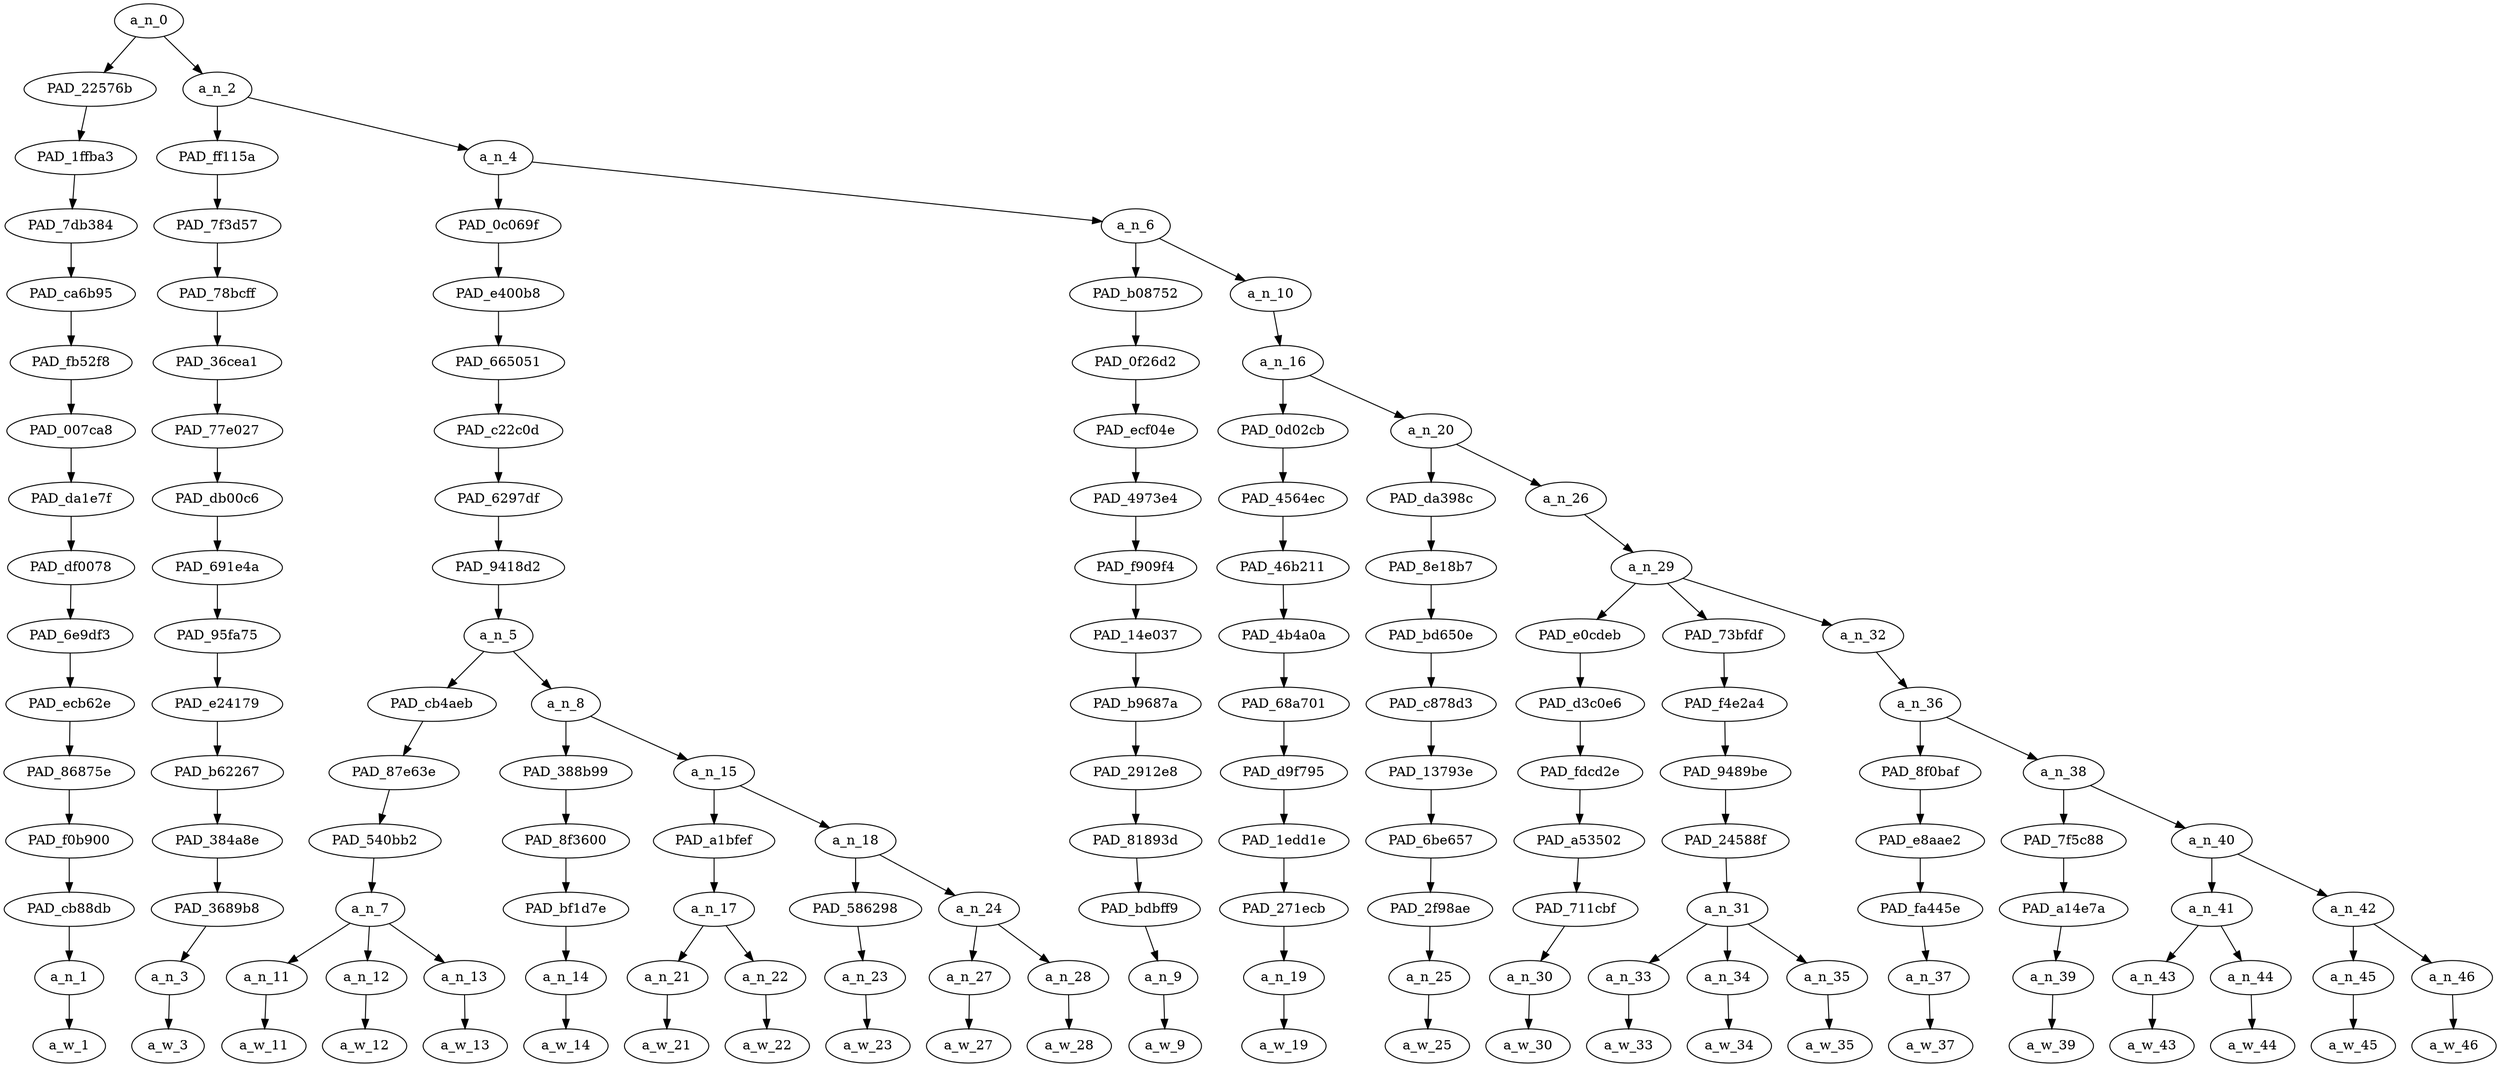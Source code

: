 strict digraph "" {
	a_n_0	[div_dir=1,
		index=0,
		level=15,
		pos="2.353515625,15!",
		text_span="[0, 1, 2, 3, 4, 5, 6, 7, 8, 9, 10, 11, 12, 13, 14, 15, 16, 17, 18, 19, 20, 21, 22, 23]",
		value=0.99999999];
	PAD_22576b	[div_dir=1,
		index=0,
		level=14,
		pos="0.0,14!",
		text_span="[0]",
		value=0.16975253];
	a_n_0 -> PAD_22576b;
	a_n_2	[div_dir=1,
		index=1,
		level=14,
		pos="4.70703125,14!",
		text_span="[1, 2, 3, 4, 5, 6, 7, 8, 9, 10, 11, 12, 13, 14, 15, 16, 17, 18, 19, 20, 21, 22, 23]",
		value=0.82976177];
	a_n_0 -> a_n_2;
	PAD_1ffba3	[div_dir=1,
		index=0,
		level=13,
		pos="0.0,13!",
		text_span="[0]",
		value=0.16975253];
	PAD_22576b -> PAD_1ffba3;
	PAD_7db384	[div_dir=1,
		index=0,
		level=12,
		pos="0.0,12!",
		text_span="[0]",
		value=0.16975253];
	PAD_1ffba3 -> PAD_7db384;
	PAD_ca6b95	[div_dir=1,
		index=0,
		level=11,
		pos="0.0,11!",
		text_span="[0]",
		value=0.16975253];
	PAD_7db384 -> PAD_ca6b95;
	PAD_fb52f8	[div_dir=1,
		index=0,
		level=10,
		pos="0.0,10!",
		text_span="[0]",
		value=0.16975253];
	PAD_ca6b95 -> PAD_fb52f8;
	PAD_007ca8	[div_dir=1,
		index=0,
		level=9,
		pos="0.0,9!",
		text_span="[0]",
		value=0.16975253];
	PAD_fb52f8 -> PAD_007ca8;
	PAD_da1e7f	[div_dir=1,
		index=0,
		level=8,
		pos="0.0,8!",
		text_span="[0]",
		value=0.16975253];
	PAD_007ca8 -> PAD_da1e7f;
	PAD_df0078	[div_dir=1,
		index=0,
		level=7,
		pos="0.0,7!",
		text_span="[0]",
		value=0.16975253];
	PAD_da1e7f -> PAD_df0078;
	PAD_6e9df3	[div_dir=1,
		index=0,
		level=6,
		pos="0.0,6!",
		text_span="[0]",
		value=0.16975253];
	PAD_df0078 -> PAD_6e9df3;
	PAD_ecb62e	[div_dir=1,
		index=0,
		level=5,
		pos="0.0,5!",
		text_span="[0]",
		value=0.16975253];
	PAD_6e9df3 -> PAD_ecb62e;
	PAD_86875e	[div_dir=1,
		index=0,
		level=4,
		pos="0.0,4!",
		text_span="[0]",
		value=0.16975253];
	PAD_ecb62e -> PAD_86875e;
	PAD_f0b900	[div_dir=1,
		index=0,
		level=3,
		pos="0.0,3!",
		text_span="[0]",
		value=0.16975253];
	PAD_86875e -> PAD_f0b900;
	PAD_cb88db	[div_dir=1,
		index=0,
		level=2,
		pos="0.0,2!",
		text_span="[0]",
		value=0.16975253];
	PAD_f0b900 -> PAD_cb88db;
	a_n_1	[div_dir=1,
		index=0,
		level=1,
		pos="0.0,1!",
		text_span="[0]",
		value=0.16975253];
	PAD_cb88db -> a_n_1;
	a_w_1	[div_dir=0,
		index=0,
		level=0,
		pos="0,0!",
		text_span="[0]",
		value=jews];
	a_n_1 -> a_w_1;
	PAD_ff115a	[div_dir=-1,
		index=1,
		level=13,
		pos="1.0,13!",
		text_span="[1]",
		value=0.04528942];
	a_n_2 -> PAD_ff115a;
	a_n_4	[div_dir=1,
		index=2,
		level=13,
		pos="8.4140625,13!",
		text_span="[2, 3, 4, 5, 6, 7, 8, 9, 10, 11, 12, 13, 14, 15, 16, 17, 18, 19, 20, 21, 22, 23]",
		value=0.78433308];
	a_n_2 -> a_n_4;
	PAD_7f3d57	[div_dir=-1,
		index=1,
		level=12,
		pos="1.0,12!",
		text_span="[1]",
		value=0.04528942];
	PAD_ff115a -> PAD_7f3d57;
	PAD_78bcff	[div_dir=-1,
		index=1,
		level=11,
		pos="1.0,11!",
		text_span="[1]",
		value=0.04528942];
	PAD_7f3d57 -> PAD_78bcff;
	PAD_36cea1	[div_dir=-1,
		index=1,
		level=10,
		pos="1.0,10!",
		text_span="[1]",
		value=0.04528942];
	PAD_78bcff -> PAD_36cea1;
	PAD_77e027	[div_dir=-1,
		index=1,
		level=9,
		pos="1.0,9!",
		text_span="[1]",
		value=0.04528942];
	PAD_36cea1 -> PAD_77e027;
	PAD_db00c6	[div_dir=-1,
		index=1,
		level=8,
		pos="1.0,8!",
		text_span="[1]",
		value=0.04528942];
	PAD_77e027 -> PAD_db00c6;
	PAD_691e4a	[div_dir=-1,
		index=1,
		level=7,
		pos="1.0,7!",
		text_span="[1]",
		value=0.04528942];
	PAD_db00c6 -> PAD_691e4a;
	PAD_95fa75	[div_dir=-1,
		index=1,
		level=6,
		pos="1.0,6!",
		text_span="[1]",
		value=0.04528942];
	PAD_691e4a -> PAD_95fa75;
	PAD_e24179	[div_dir=-1,
		index=1,
		level=5,
		pos="1.0,5!",
		text_span="[1]",
		value=0.04528942];
	PAD_95fa75 -> PAD_e24179;
	PAD_b62267	[div_dir=-1,
		index=1,
		level=4,
		pos="1.0,4!",
		text_span="[1]",
		value=0.04528942];
	PAD_e24179 -> PAD_b62267;
	PAD_384a8e	[div_dir=-1,
		index=1,
		level=3,
		pos="1.0,3!",
		text_span="[1]",
		value=0.04528942];
	PAD_b62267 -> PAD_384a8e;
	PAD_3689b8	[div_dir=-1,
		index=1,
		level=2,
		pos="1.0,2!",
		text_span="[1]",
		value=0.04528942];
	PAD_384a8e -> PAD_3689b8;
	a_n_3	[div_dir=-1,
		index=1,
		level=1,
		pos="1.0,1!",
		text_span="[1]",
		value=0.04528942];
	PAD_3689b8 -> a_n_3;
	a_w_3	[div_dir=0,
		index=1,
		level=0,
		pos="1,0!",
		text_span="[1]",
		value=are];
	a_n_3 -> a_w_3;
	PAD_0c069f	[div_dir=1,
		index=2,
		level=12,
		pos="4.65625,12!",
		text_span="[2, 3, 4, 5, 6, 7, 8, 9, 10]",
		value=0.26733677];
	a_n_4 -> PAD_0c069f;
	a_n_6	[div_dir=1,
		index=3,
		level=12,
		pos="12.171875,12!",
		text_span="[11, 12, 13, 14, 15, 16, 17, 18, 19, 20, 21, 22, 23]",
		value=0.51684316];
	a_n_4 -> a_n_6;
	PAD_e400b8	[div_dir=1,
		index=2,
		level=11,
		pos="4.65625,11!",
		text_span="[2, 3, 4, 5, 6, 7, 8, 9, 10]",
		value=0.26733677];
	PAD_0c069f -> PAD_e400b8;
	PAD_665051	[div_dir=1,
		index=2,
		level=10,
		pos="4.65625,10!",
		text_span="[2, 3, 4, 5, 6, 7, 8, 9, 10]",
		value=0.26733677];
	PAD_e400b8 -> PAD_665051;
	PAD_c22c0d	[div_dir=1,
		index=2,
		level=9,
		pos="4.65625,9!",
		text_span="[2, 3, 4, 5, 6, 7, 8, 9, 10]",
		value=0.26733677];
	PAD_665051 -> PAD_c22c0d;
	PAD_6297df	[div_dir=1,
		index=2,
		level=8,
		pos="4.65625,8!",
		text_span="[2, 3, 4, 5, 6, 7, 8, 9, 10]",
		value=0.26733677];
	PAD_c22c0d -> PAD_6297df;
	PAD_9418d2	[div_dir=1,
		index=2,
		level=7,
		pos="4.65625,7!",
		text_span="[2, 3, 4, 5, 6, 7, 8, 9, 10]",
		value=0.26733677];
	PAD_6297df -> PAD_9418d2;
	a_n_5	[div_dir=1,
		index=2,
		level=6,
		pos="4.65625,6!",
		text_span="[2, 3, 4, 5, 6, 7, 8, 9, 10]",
		value=0.26733677];
	PAD_9418d2 -> a_n_5;
	PAD_cb4aeb	[div_dir=1,
		index=2,
		level=5,
		pos="3.0,5!",
		text_span="[2, 3, 4]",
		value=0.13769857];
	a_n_5 -> PAD_cb4aeb;
	a_n_8	[div_dir=1,
		index=3,
		level=5,
		pos="6.3125,5!",
		text_span="[5, 6, 7, 8, 9, 10]",
		value=0.12945868];
	a_n_5 -> a_n_8;
	PAD_87e63e	[div_dir=1,
		index=2,
		level=4,
		pos="3.0,4!",
		text_span="[2, 3, 4]",
		value=0.13769857];
	PAD_cb4aeb -> PAD_87e63e;
	PAD_540bb2	[div_dir=1,
		index=2,
		level=3,
		pos="3.0,3!",
		text_span="[2, 3, 4]",
		value=0.13769857];
	PAD_87e63e -> PAD_540bb2;
	a_n_7	[div_dir=1,
		index=2,
		level=2,
		pos="3.0,2!",
		text_span="[2, 3, 4]",
		value=0.13769857];
	PAD_540bb2 -> a_n_7;
	a_n_11	[div_dir=1,
		index=2,
		level=1,
		pos="2.0,1!",
		text_span="[2]",
		value=0.03773083];
	a_n_7 -> a_n_11;
	a_n_12	[div_dir=-1,
		index=3,
		level=1,
		pos="3.0,1!",
		text_span="[3]",
		value=0.03269166];
	a_n_7 -> a_n_12;
	a_n_13	[div_dir=1,
		index=4,
		level=1,
		pos="4.0,1!",
		text_span="[4]",
		value=0.06711345];
	a_n_7 -> a_n_13;
	a_w_11	[div_dir=0,
		index=2,
		level=0,
		pos="2,0!",
		text_span="[2]",
		value=the];
	a_n_11 -> a_w_11;
	a_w_12	[div_dir=0,
		index=3,
		level=0,
		pos="3,0!",
		text_span="[3]",
		value=only];
	a_n_12 -> a_w_12;
	a_w_13	[div_dir=0,
		index=4,
		level=0,
		pos="4,0!",
		text_span="[4]",
		value=enemy];
	a_n_13 -> a_w_13;
	PAD_388b99	[div_dir=1,
		index=3,
		level=4,
		pos="5.0,4!",
		text_span="[5]",
		value=0.02165134];
	a_n_8 -> PAD_388b99;
	a_n_15	[div_dir=1,
		index=4,
		level=4,
		pos="7.625,4!",
		text_span="[6, 7, 8, 9, 10]",
		value=0.10770231];
	a_n_8 -> a_n_15;
	PAD_8f3600	[div_dir=1,
		index=3,
		level=3,
		pos="5.0,3!",
		text_span="[5]",
		value=0.02165134];
	PAD_388b99 -> PAD_8f3600;
	PAD_bf1d7e	[div_dir=1,
		index=3,
		level=2,
		pos="5.0,2!",
		text_span="[5]",
		value=0.02165134];
	PAD_8f3600 -> PAD_bf1d7e;
	a_n_14	[div_dir=1,
		index=5,
		level=1,
		pos="5.0,1!",
		text_span="[5]",
		value=0.02165134];
	PAD_bf1d7e -> a_n_14;
	a_w_14	[div_dir=0,
		index=5,
		level=0,
		pos="5,0!",
		text_span="[5]",
		value=in];
	a_n_14 -> a_w_14;
	PAD_a1bfef	[div_dir=1,
		index=4,
		level=3,
		pos="6.5,3!",
		text_span="[6, 7]",
		value=0.04653517];
	a_n_15 -> PAD_a1bfef;
	a_n_18	[div_dir=1,
		index=5,
		level=3,
		pos="8.75,3!",
		text_span="[8, 9, 10]",
		value=0.06106988];
	a_n_15 -> a_n_18;
	a_n_17	[div_dir=1,
		index=4,
		level=2,
		pos="6.5,2!",
		text_span="[6, 7]",
		value=0.04653517];
	PAD_a1bfef -> a_n_17;
	a_n_21	[div_dir=1,
		index=6,
		level=1,
		pos="6.0,1!",
		text_span="[6]",
		value=0.02016928];
	a_n_17 -> a_n_21;
	a_n_22	[div_dir=1,
		index=7,
		level=1,
		pos="7.0,1!",
		text_span="[7]",
		value=0.02629377];
	a_n_17 -> a_n_22;
	a_w_21	[div_dir=0,
		index=6,
		level=0,
		pos="6,0!",
		text_span="[6]",
		value=the1];
	a_n_21 -> a_w_21;
	a_w_22	[div_dir=0,
		index=7,
		level=0,
		pos="7,0!",
		text_span="[7]",
		value=history];
	a_n_22 -> a_w_22;
	PAD_586298	[div_dir=1,
		index=5,
		level=2,
		pos="8.0,2!",
		text_span="[8]",
		value=0.01867286];
	a_n_18 -> PAD_586298;
	a_n_24	[div_dir=1,
		index=6,
		level=2,
		pos="9.5,2!",
		text_span="[9, 10]",
		value=0.04233030];
	a_n_18 -> a_n_24;
	a_n_23	[div_dir=1,
		index=8,
		level=1,
		pos="8.0,1!",
		text_span="[8]",
		value=0.01867286];
	PAD_586298 -> a_n_23;
	a_w_23	[div_dir=0,
		index=8,
		level=0,
		pos="8,0!",
		text_span="[8]",
		value=of];
	a_n_23 -> a_w_23;
	a_n_27	[div_dir=1,
		index=9,
		level=1,
		pos="9.0,1!",
		text_span="[9]",
		value=0.01702450];
	a_n_24 -> a_n_27;
	a_n_28	[div_dir=1,
		index=10,
		level=1,
		pos="10.0,1!",
		text_span="[10]",
		value=0.02523154];
	a_n_24 -> a_n_28;
	a_w_27	[div_dir=0,
		index=9,
		level=0,
		pos="9,0!",
		text_span="[9]",
		value=the2];
	a_n_27 -> a_w_27;
	a_w_28	[div_dir=0,
		index=10,
		level=0,
		pos="10,0!",
		text_span="[10]",
		value=world];
	a_n_28 -> a_w_28;
	PAD_b08752	[div_dir=1,
		index=3,
		level=11,
		pos="11.0,11!",
		text_span="[11]",
		value=0.01903153];
	a_n_6 -> PAD_b08752;
	a_n_10	[div_dir=1,
		index=4,
		level=11,
		pos="13.34375,11!",
		text_span="[12, 13, 14, 15, 16, 17, 18, 19, 20, 21, 22, 23]",
		value=0.49775873];
	a_n_6 -> a_n_10;
	PAD_0f26d2	[div_dir=1,
		index=3,
		level=10,
		pos="11.0,10!",
		text_span="[11]",
		value=0.01903153];
	PAD_b08752 -> PAD_0f26d2;
	PAD_ecf04e	[div_dir=1,
		index=3,
		level=9,
		pos="11.0,9!",
		text_span="[11]",
		value=0.01903153];
	PAD_0f26d2 -> PAD_ecf04e;
	PAD_4973e4	[div_dir=1,
		index=3,
		level=8,
		pos="11.0,8!",
		text_span="[11]",
		value=0.01903153];
	PAD_ecf04e -> PAD_4973e4;
	PAD_f909f4	[div_dir=1,
		index=3,
		level=7,
		pos="11.0,7!",
		text_span="[11]",
		value=0.01903153];
	PAD_4973e4 -> PAD_f909f4;
	PAD_14e037	[div_dir=1,
		index=3,
		level=6,
		pos="11.0,6!",
		text_span="[11]",
		value=0.01903153];
	PAD_f909f4 -> PAD_14e037;
	PAD_b9687a	[div_dir=1,
		index=4,
		level=5,
		pos="11.0,5!",
		text_span="[11]",
		value=0.01903153];
	PAD_14e037 -> PAD_b9687a;
	PAD_2912e8	[div_dir=1,
		index=5,
		level=4,
		pos="11.0,4!",
		text_span="[11]",
		value=0.01903153];
	PAD_b9687a -> PAD_2912e8;
	PAD_81893d	[div_dir=1,
		index=6,
		level=3,
		pos="11.0,3!",
		text_span="[11]",
		value=0.01903153];
	PAD_2912e8 -> PAD_81893d;
	PAD_bdbff9	[div_dir=1,
		index=7,
		level=2,
		pos="11.0,2!",
		text_span="[11]",
		value=0.01903153];
	PAD_81893d -> PAD_bdbff9;
	a_n_9	[div_dir=1,
		index=11,
		level=1,
		pos="11.0,1!",
		text_span="[11]",
		value=0.01903153];
	PAD_bdbff9 -> a_n_9;
	a_w_9	[div_dir=0,
		index=11,
		level=0,
		pos="11,0!",
		text_span="[11]",
		value=that];
	a_n_9 -> a_w_9;
	a_n_16	[div_dir=1,
		index=4,
		level=10,
		pos="13.34375,10!",
		text_span="[12, 13, 14, 15, 16, 17, 18, 19, 20, 21, 22, 23]",
		value=0.49770518];
	a_n_10 -> a_n_16;
	PAD_0d02cb	[div_dir=1,
		index=4,
		level=9,
		pos="12.0,9!",
		text_span="[12]",
		value=0.03378322];
	a_n_16 -> PAD_0d02cb;
	a_n_20	[div_dir=1,
		index=5,
		level=9,
		pos="14.6875,9!",
		text_span="[13, 14, 15, 16, 17, 18, 19, 20, 21, 22, 23]",
		value=0.46386840];
	a_n_16 -> a_n_20;
	PAD_4564ec	[div_dir=1,
		index=4,
		level=8,
		pos="12.0,8!",
		text_span="[12]",
		value=0.03378322];
	PAD_0d02cb -> PAD_4564ec;
	PAD_46b211	[div_dir=1,
		index=4,
		level=7,
		pos="12.0,7!",
		text_span="[12]",
		value=0.03378322];
	PAD_4564ec -> PAD_46b211;
	PAD_4b4a0a	[div_dir=1,
		index=4,
		level=6,
		pos="12.0,6!",
		text_span="[12]",
		value=0.03378322];
	PAD_46b211 -> PAD_4b4a0a;
	PAD_68a701	[div_dir=1,
		index=5,
		level=5,
		pos="12.0,5!",
		text_span="[12]",
		value=0.03378322];
	PAD_4b4a0a -> PAD_68a701;
	PAD_d9f795	[div_dir=1,
		index=6,
		level=4,
		pos="12.0,4!",
		text_span="[12]",
		value=0.03378322];
	PAD_68a701 -> PAD_d9f795;
	PAD_1edd1e	[div_dir=1,
		index=7,
		level=3,
		pos="12.0,3!",
		text_span="[12]",
		value=0.03378322];
	PAD_d9f795 -> PAD_1edd1e;
	PAD_271ecb	[div_dir=1,
		index=8,
		level=2,
		pos="12.0,2!",
		text_span="[12]",
		value=0.03378322];
	PAD_1edd1e -> PAD_271ecb;
	a_n_19	[div_dir=1,
		index=12,
		level=1,
		pos="12.0,1!",
		text_span="[12]",
		value=0.03378322];
	PAD_271ecb -> a_n_19;
	a_w_19	[div_dir=0,
		index=12,
		level=0,
		pos="12,0!",
		text_span="[12]",
		value=resort];
	a_n_19 -> a_w_19;
	PAD_da398c	[div_dir=1,
		index=5,
		level=8,
		pos="13.0,8!",
		text_span="[13]",
		value=0.01932392];
	a_n_20 -> PAD_da398c;
	a_n_26	[div_dir=1,
		index=6,
		level=8,
		pos="16.375,8!",
		text_span="[14, 15, 16, 17, 18, 19, 20, 21, 22, 23]",
		value=0.44451852];
	a_n_20 -> a_n_26;
	PAD_8e18b7	[div_dir=1,
		index=5,
		level=7,
		pos="13.0,7!",
		text_span="[13]",
		value=0.01932392];
	PAD_da398c -> PAD_8e18b7;
	PAD_bd650e	[div_dir=1,
		index=5,
		level=6,
		pos="13.0,6!",
		text_span="[13]",
		value=0.01932392];
	PAD_8e18b7 -> PAD_bd650e;
	PAD_c878d3	[div_dir=1,
		index=6,
		level=5,
		pos="13.0,5!",
		text_span="[13]",
		value=0.01932392];
	PAD_bd650e -> PAD_c878d3;
	PAD_13793e	[div_dir=1,
		index=7,
		level=4,
		pos="13.0,4!",
		text_span="[13]",
		value=0.01932392];
	PAD_c878d3 -> PAD_13793e;
	PAD_6be657	[div_dir=1,
		index=8,
		level=3,
		pos="13.0,3!",
		text_span="[13]",
		value=0.01932392];
	PAD_13793e -> PAD_6be657;
	PAD_2f98ae	[div_dir=1,
		index=9,
		level=2,
		pos="13.0,2!",
		text_span="[13]",
		value=0.01932392];
	PAD_6be657 -> PAD_2f98ae;
	a_n_25	[div_dir=1,
		index=13,
		level=1,
		pos="13.0,1!",
		text_span="[13]",
		value=0.01932392];
	PAD_2f98ae -> a_n_25;
	a_w_25	[div_dir=0,
		index=13,
		level=0,
		pos="13,0!",
		text_span="[13]",
		value=to];
	a_n_25 -> a_w_25;
	a_n_29	[div_dir=1,
		index=6,
		level=7,
		pos="16.375,7!",
		text_span="[14, 15, 16, 17, 18, 19, 20, 21, 22, 23]",
		value=0.44449288];
	a_n_26 -> a_n_29;
	PAD_e0cdeb	[div_dir=-1,
		index=6,
		level=6,
		pos="14.0,6!",
		text_span="[14]",
		value=0.03876118];
	a_n_29 -> PAD_e0cdeb;
	PAD_73bfdf	[div_dir=1,
		index=7,
		level=6,
		pos="16.0,6!",
		text_span="[15, 16, 17]",
		value=0.12945829];
	a_n_29 -> PAD_73bfdf;
	a_n_32	[div_dir=1,
		index=8,
		level=6,
		pos="19.125,6!",
		text_span="[18, 19, 20, 21, 22, 23]",
		value=0.27624776];
	a_n_29 -> a_n_32;
	PAD_d3c0e6	[div_dir=-1,
		index=7,
		level=5,
		pos="14.0,5!",
		text_span="[14]",
		value=0.03876118];
	PAD_e0cdeb -> PAD_d3c0e6;
	PAD_fdcd2e	[div_dir=-1,
		index=8,
		level=4,
		pos="14.0,4!",
		text_span="[14]",
		value=0.03876118];
	PAD_d3c0e6 -> PAD_fdcd2e;
	PAD_a53502	[div_dir=-1,
		index=9,
		level=3,
		pos="14.0,3!",
		text_span="[14]",
		value=0.03876118];
	PAD_fdcd2e -> PAD_a53502;
	PAD_711cbf	[div_dir=-1,
		index=10,
		level=2,
		pos="14.0,2!",
		text_span="[14]",
		value=0.03876118];
	PAD_a53502 -> PAD_711cbf;
	a_n_30	[div_dir=-1,
		index=14,
		level=1,
		pos="14.0,1!",
		text_span="[14]",
		value=0.03876118];
	PAD_711cbf -> a_n_30;
	a_w_30	[div_dir=0,
		index=14,
		level=0,
		pos="14,0!",
		text_span="[14]",
		value=crying];
	a_n_30 -> a_w_30;
	PAD_f4e2a4	[div_dir=1,
		index=8,
		level=5,
		pos="16.0,5!",
		text_span="[15, 16, 17]",
		value=0.12945829];
	PAD_73bfdf -> PAD_f4e2a4;
	PAD_9489be	[div_dir=1,
		index=9,
		level=4,
		pos="16.0,4!",
		text_span="[15, 16, 17]",
		value=0.12945829];
	PAD_f4e2a4 -> PAD_9489be;
	PAD_24588f	[div_dir=1,
		index=10,
		level=3,
		pos="16.0,3!",
		text_span="[15, 16, 17]",
		value=0.12945829];
	PAD_9489be -> PAD_24588f;
	a_n_31	[div_dir=1,
		index=11,
		level=2,
		pos="16.0,2!",
		text_span="[15, 16, 17]",
		value=0.12945829];
	PAD_24588f -> a_n_31;
	a_n_33	[div_dir=-1,
		index=15,
		level=1,
		pos="15.0,1!",
		text_span="[15]",
		value=0.02736951];
	a_n_31 -> a_n_33;
	a_n_34	[div_dir=-1,
		index=16,
		level=1,
		pos="16.0,1!",
		text_span="[16]",
		value=0.03963442];
	a_n_31 -> a_n_34;
	a_n_35	[div_dir=1,
		index=17,
		level=1,
		pos="17.0,1!",
		text_span="[17]",
		value=0.06242717];
	a_n_31 -> a_n_35;
	a_w_33	[div_dir=0,
		index=15,
		level=0,
		pos="15,0!",
		text_span="[15]",
		value=its];
	a_n_33 -> a_w_33;
	a_w_34	[div_dir=0,
		index=16,
		level=0,
		pos="16,0!",
		text_span="[16]",
		value=anti];
	a_n_34 -> a_w_34;
	a_w_35	[div_dir=0,
		index=17,
		level=0,
		pos="17,0!",
		text_span="[17]",
		value=semitic];
	a_n_35 -> a_w_35;
	a_n_36	[div_dir=1,
		index=9,
		level=5,
		pos="19.125,5!",
		text_span="[18, 19, 20, 21, 22, 23]",
		value=0.27616498];
	a_n_32 -> a_n_36;
	PAD_8f0baf	[div_dir=-1,
		index=10,
		level=4,
		pos="18.0,4!",
		text_span="[18]",
		value=0.02395600];
	a_n_36 -> PAD_8f0baf;
	a_n_38	[div_dir=1,
		index=11,
		level=4,
		pos="20.25,4!",
		text_span="[19, 20, 21, 22, 23]",
		value=0.25212620];
	a_n_36 -> a_n_38;
	PAD_e8aae2	[div_dir=-1,
		index=11,
		level=3,
		pos="18.0,3!",
		text_span="[18]",
		value=0.02395600];
	PAD_8f0baf -> PAD_e8aae2;
	PAD_fa445e	[div_dir=-1,
		index=12,
		level=2,
		pos="18.0,2!",
		text_span="[18]",
		value=0.02395600];
	PAD_e8aae2 -> PAD_fa445e;
	a_n_37	[div_dir=-1,
		index=18,
		level=1,
		pos="18.0,1!",
		text_span="[18]",
		value=0.02395600];
	PAD_fa445e -> a_n_37;
	a_w_37	[div_dir=0,
		index=18,
		level=0,
		pos="18,0!",
		text_span="[18]",
		value=to1];
	a_n_37 -> a_w_37;
	PAD_7f5c88	[div_dir=1,
		index=12,
		level=3,
		pos="19.0,3!",
		text_span="[19]",
		value=0.03394311];
	a_n_38 -> PAD_7f5c88;
	a_n_40	[div_dir=1,
		index=13,
		level=3,
		pos="21.5,3!",
		text_span="[20, 21, 22, 23]",
		value=0.21809378];
	a_n_38 -> a_n_40;
	PAD_a14e7a	[div_dir=1,
		index=13,
		level=2,
		pos="19.0,2!",
		text_span="[19]",
		value=0.03394311];
	PAD_7f5c88 -> PAD_a14e7a;
	a_n_39	[div_dir=1,
		index=19,
		level=1,
		pos="19.0,1!",
		text_span="[19]",
		value=0.03394311];
	PAD_a14e7a -> a_n_39;
	a_w_39	[div_dir=0,
		index=19,
		level=0,
		pos="19,0!",
		text_span="[19]",
		value=resist];
	a_n_39 -> a_w_39;
	a_n_41	[div_dir=-1,
		index=14,
		level=2,
		pos="20.5,2!",
		text_span="[20, 21]",
		value=0.07601204];
	a_n_40 -> a_n_41;
	a_n_42	[div_dir=1,
		index=15,
		level=2,
		pos="22.5,2!",
		text_span="[22, 23]",
		value=0.14205847];
	a_n_40 -> a_n_42;
	a_n_43	[div_dir=-1,
		index=20,
		level=1,
		pos="20.0,1!",
		text_span="[20]",
		value=0.03446290];
	a_n_41 -> a_n_43;
	a_n_44	[div_dir=-1,
		index=21,
		level=1,
		pos="21.0,1!",
		text_span="[21]",
		value=0.04138958];
	a_n_41 -> a_n_44;
	a_w_43	[div_dir=0,
		index=20,
		level=0,
		pos="20,0!",
		text_span="[20]",
		value=my];
	a_n_43 -> a_w_43;
	a_w_44	[div_dir=0,
		index=21,
		level=0,
		pos="21,0!",
		text_span="[21]",
		value=actions];
	a_n_44 -> a_w_44;
	a_n_45	[div_dir=1,
		index=22,
		level=1,
		pos="22.0,1!",
		text_span="[22]",
		value=0.05613386];
	a_n_42 -> a_n_45;
	a_n_46	[div_dir=1,
		index=23,
		level=1,
		pos="23.0,1!",
		text_span="[23]",
		value=0.08577576];
	a_n_42 -> a_n_46;
	a_w_45	[div_dir=0,
		index=22,
		level=0,
		pos="22,0!",
		text_span="[22]",
		value=boo];
	a_n_45 -> a_w_45;
	a_w_46	[div_dir=0,
		index=23,
		level=0,
		pos="23,0!",
		text_span="[23]",
		value=hoo];
	a_n_46 -> a_w_46;
}
